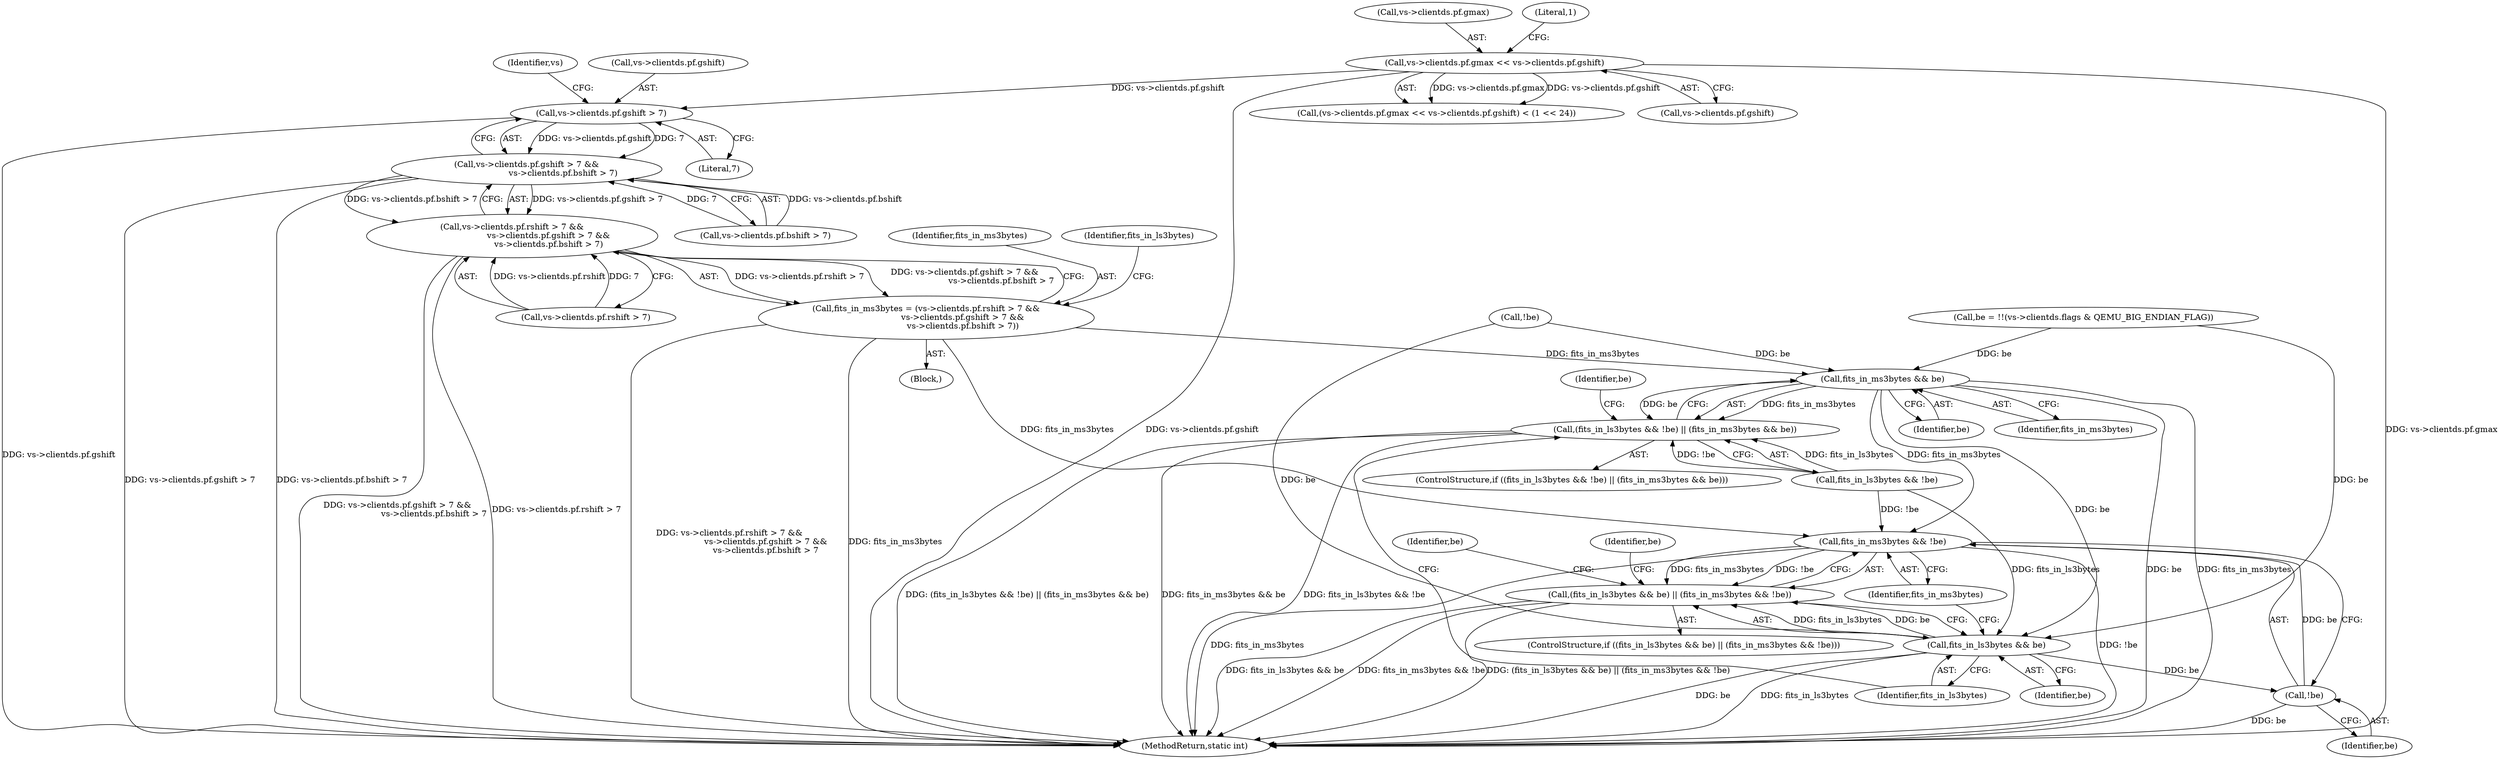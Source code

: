 digraph "0_qemu_9f64916da20eea67121d544698676295bbb105a7_8@pointer" {
"1000354" [label="(Call,vs->clientds.pf.gshift > 7)"];
"1000304" [label="(Call,vs->clientds.pf.gmax << vs->clientds.pf.gshift)"];
"1000353" [label="(Call,vs->clientds.pf.gshift > 7 &&\n                            vs->clientds.pf.bshift > 7)"];
"1000343" [label="(Call,vs->clientds.pf.rshift > 7 &&\n                            vs->clientds.pf.gshift > 7 &&\n                            vs->clientds.pf.bshift > 7)"];
"1000341" [label="(Call,fits_in_ms3bytes = (vs->clientds.pf.rshift > 7 &&\n                            vs->clientds.pf.gshift > 7 &&\n                            vs->clientds.pf.bshift > 7))"];
"1000378" [label="(Call,fits_in_ms3bytes && be)"];
"1000373" [label="(Call,(fits_in_ls3bytes && !be) || (fits_in_ms3bytes && be))"];
"1000404" [label="(Call,fits_in_ls3bytes && be)"];
"1000403" [label="(Call,(fits_in_ls3bytes && be) || (fits_in_ms3bytes && !be))"];
"1000409" [label="(Call,!be)"];
"1000407" [label="(Call,fits_in_ms3bytes && !be)"];
"1000408" [label="(Identifier,fits_in_ms3bytes)"];
"1000380" [label="(Identifier,be)"];
"1000405" [label="(Identifier,fits_in_ls3bytes)"];
"1000312" [label="(Call,vs->clientds.pf.gshift)"];
"1000342" [label="(Identifier,fits_in_ms3bytes)"];
"1000344" [label="(Call,vs->clientds.pf.rshift > 7)"];
"1000434" [label="(Identifier,be)"];
"1000354" [label="(Call,vs->clientds.pf.gshift > 7)"];
"1000362" [label="(Literal,7)"];
"1000404" [label="(Call,fits_in_ls3bytes && be)"];
"1000383" [label="(Identifier,be)"];
"1000402" [label="(ControlStructure,if ((fits_in_ls3bytes && be) || (fits_in_ms3bytes && !be)))"];
"1000492" [label="(MethodReturn,static int)"];
"1000375" [label="(Identifier,fits_in_ls3bytes)"];
"1000407" [label="(Call,fits_in_ms3bytes && !be)"];
"1000367" [label="(Identifier,vs)"];
"1000305" [label="(Call,vs->clientds.pf.gmax)"];
"1000341" [label="(Call,fits_in_ms3bytes = (vs->clientds.pf.rshift > 7 &&\n                            vs->clientds.pf.gshift > 7 &&\n                            vs->clientds.pf.bshift > 7))"];
"1000378" [label="(Call,fits_in_ms3bytes && be)"];
"1000373" [label="(Call,(fits_in_ls3bytes && !be) || (fits_in_ms3bytes && be))"];
"1000108" [label="(Call,be = !!(vs->clientds.flags & QEMU_BIG_ENDIAN_FLAG))"];
"1000355" [label="(Call,vs->clientds.pf.gshift)"];
"1000353" [label="(Call,vs->clientds.pf.gshift > 7 &&\n                            vs->clientds.pf.bshift > 7)"];
"1000379" [label="(Identifier,fits_in_ms3bytes)"];
"1000409" [label="(Call,!be)"];
"1000320" [label="(Literal,1)"];
"1000376" [label="(Call,!be)"];
"1000304" [label="(Call,vs->clientds.pf.gmax << vs->clientds.pf.gshift)"];
"1000343" [label="(Call,vs->clientds.pf.rshift > 7 &&\n                            vs->clientds.pf.gshift > 7 &&\n                            vs->clientds.pf.bshift > 7)"];
"1000406" [label="(Identifier,be)"];
"1000363" [label="(Call,vs->clientds.pf.bshift > 7)"];
"1000277" [label="(Block,)"];
"1000403" [label="(Call,(fits_in_ls3bytes && be) || (fits_in_ms3bytes && !be))"];
"1000374" [label="(Call,fits_in_ls3bytes && !be)"];
"1000413" [label="(Identifier,be)"];
"1000410" [label="(Identifier,be)"];
"1000372" [label="(ControlStructure,if ((fits_in_ls3bytes && !be) || (fits_in_ms3bytes && be)))"];
"1000303" [label="(Call,(vs->clientds.pf.gmax << vs->clientds.pf.gshift) < (1 << 24))"];
"1000354" -> "1000353"  [label="AST: "];
"1000354" -> "1000362"  [label="CFG: "];
"1000355" -> "1000354"  [label="AST: "];
"1000362" -> "1000354"  [label="AST: "];
"1000367" -> "1000354"  [label="CFG: "];
"1000353" -> "1000354"  [label="CFG: "];
"1000354" -> "1000492"  [label="DDG: vs->clientds.pf.gshift"];
"1000354" -> "1000353"  [label="DDG: vs->clientds.pf.gshift"];
"1000354" -> "1000353"  [label="DDG: 7"];
"1000304" -> "1000354"  [label="DDG: vs->clientds.pf.gshift"];
"1000304" -> "1000303"  [label="AST: "];
"1000304" -> "1000312"  [label="CFG: "];
"1000305" -> "1000304"  [label="AST: "];
"1000312" -> "1000304"  [label="AST: "];
"1000320" -> "1000304"  [label="CFG: "];
"1000304" -> "1000492"  [label="DDG: vs->clientds.pf.gshift"];
"1000304" -> "1000492"  [label="DDG: vs->clientds.pf.gmax"];
"1000304" -> "1000303"  [label="DDG: vs->clientds.pf.gmax"];
"1000304" -> "1000303"  [label="DDG: vs->clientds.pf.gshift"];
"1000353" -> "1000343"  [label="AST: "];
"1000353" -> "1000363"  [label="CFG: "];
"1000363" -> "1000353"  [label="AST: "];
"1000343" -> "1000353"  [label="CFG: "];
"1000353" -> "1000492"  [label="DDG: vs->clientds.pf.gshift > 7"];
"1000353" -> "1000492"  [label="DDG: vs->clientds.pf.bshift > 7"];
"1000353" -> "1000343"  [label="DDG: vs->clientds.pf.gshift > 7"];
"1000353" -> "1000343"  [label="DDG: vs->clientds.pf.bshift > 7"];
"1000363" -> "1000353"  [label="DDG: vs->clientds.pf.bshift"];
"1000363" -> "1000353"  [label="DDG: 7"];
"1000343" -> "1000341"  [label="AST: "];
"1000343" -> "1000344"  [label="CFG: "];
"1000344" -> "1000343"  [label="AST: "];
"1000341" -> "1000343"  [label="CFG: "];
"1000343" -> "1000492"  [label="DDG: vs->clientds.pf.rshift > 7"];
"1000343" -> "1000492"  [label="DDG: vs->clientds.pf.gshift > 7 &&\n                            vs->clientds.pf.bshift > 7"];
"1000343" -> "1000341"  [label="DDG: vs->clientds.pf.rshift > 7"];
"1000343" -> "1000341"  [label="DDG: vs->clientds.pf.gshift > 7 &&\n                            vs->clientds.pf.bshift > 7"];
"1000344" -> "1000343"  [label="DDG: vs->clientds.pf.rshift"];
"1000344" -> "1000343"  [label="DDG: 7"];
"1000341" -> "1000277"  [label="AST: "];
"1000342" -> "1000341"  [label="AST: "];
"1000375" -> "1000341"  [label="CFG: "];
"1000341" -> "1000492"  [label="DDG: vs->clientds.pf.rshift > 7 &&\n                            vs->clientds.pf.gshift > 7 &&\n                            vs->clientds.pf.bshift > 7"];
"1000341" -> "1000492"  [label="DDG: fits_in_ms3bytes"];
"1000341" -> "1000378"  [label="DDG: fits_in_ms3bytes"];
"1000341" -> "1000407"  [label="DDG: fits_in_ms3bytes"];
"1000378" -> "1000373"  [label="AST: "];
"1000378" -> "1000379"  [label="CFG: "];
"1000378" -> "1000380"  [label="CFG: "];
"1000379" -> "1000378"  [label="AST: "];
"1000380" -> "1000378"  [label="AST: "];
"1000373" -> "1000378"  [label="CFG: "];
"1000378" -> "1000492"  [label="DDG: be"];
"1000378" -> "1000492"  [label="DDG: fits_in_ms3bytes"];
"1000378" -> "1000373"  [label="DDG: fits_in_ms3bytes"];
"1000378" -> "1000373"  [label="DDG: be"];
"1000376" -> "1000378"  [label="DDG: be"];
"1000108" -> "1000378"  [label="DDG: be"];
"1000378" -> "1000404"  [label="DDG: be"];
"1000378" -> "1000407"  [label="DDG: fits_in_ms3bytes"];
"1000373" -> "1000372"  [label="AST: "];
"1000373" -> "1000374"  [label="CFG: "];
"1000374" -> "1000373"  [label="AST: "];
"1000383" -> "1000373"  [label="CFG: "];
"1000405" -> "1000373"  [label="CFG: "];
"1000373" -> "1000492"  [label="DDG: (fits_in_ls3bytes && !be) || (fits_in_ms3bytes && be)"];
"1000373" -> "1000492"  [label="DDG: fits_in_ms3bytes && be"];
"1000373" -> "1000492"  [label="DDG: fits_in_ls3bytes && !be"];
"1000374" -> "1000373"  [label="DDG: fits_in_ls3bytes"];
"1000374" -> "1000373"  [label="DDG: !be"];
"1000404" -> "1000403"  [label="AST: "];
"1000404" -> "1000405"  [label="CFG: "];
"1000404" -> "1000406"  [label="CFG: "];
"1000405" -> "1000404"  [label="AST: "];
"1000406" -> "1000404"  [label="AST: "];
"1000408" -> "1000404"  [label="CFG: "];
"1000403" -> "1000404"  [label="CFG: "];
"1000404" -> "1000492"  [label="DDG: fits_in_ls3bytes"];
"1000404" -> "1000492"  [label="DDG: be"];
"1000404" -> "1000403"  [label="DDG: fits_in_ls3bytes"];
"1000404" -> "1000403"  [label="DDG: be"];
"1000374" -> "1000404"  [label="DDG: fits_in_ls3bytes"];
"1000376" -> "1000404"  [label="DDG: be"];
"1000108" -> "1000404"  [label="DDG: be"];
"1000404" -> "1000409"  [label="DDG: be"];
"1000403" -> "1000402"  [label="AST: "];
"1000403" -> "1000407"  [label="CFG: "];
"1000407" -> "1000403"  [label="AST: "];
"1000413" -> "1000403"  [label="CFG: "];
"1000434" -> "1000403"  [label="CFG: "];
"1000403" -> "1000492"  [label="DDG: fits_in_ls3bytes && be"];
"1000403" -> "1000492"  [label="DDG: fits_in_ms3bytes && !be"];
"1000403" -> "1000492"  [label="DDG: (fits_in_ls3bytes && be) || (fits_in_ms3bytes && !be)"];
"1000407" -> "1000403"  [label="DDG: fits_in_ms3bytes"];
"1000407" -> "1000403"  [label="DDG: !be"];
"1000409" -> "1000407"  [label="AST: "];
"1000409" -> "1000410"  [label="CFG: "];
"1000410" -> "1000409"  [label="AST: "];
"1000407" -> "1000409"  [label="CFG: "];
"1000409" -> "1000492"  [label="DDG: be"];
"1000409" -> "1000407"  [label="DDG: be"];
"1000407" -> "1000408"  [label="CFG: "];
"1000408" -> "1000407"  [label="AST: "];
"1000407" -> "1000492"  [label="DDG: !be"];
"1000407" -> "1000492"  [label="DDG: fits_in_ms3bytes"];
"1000374" -> "1000407"  [label="DDG: !be"];
}
